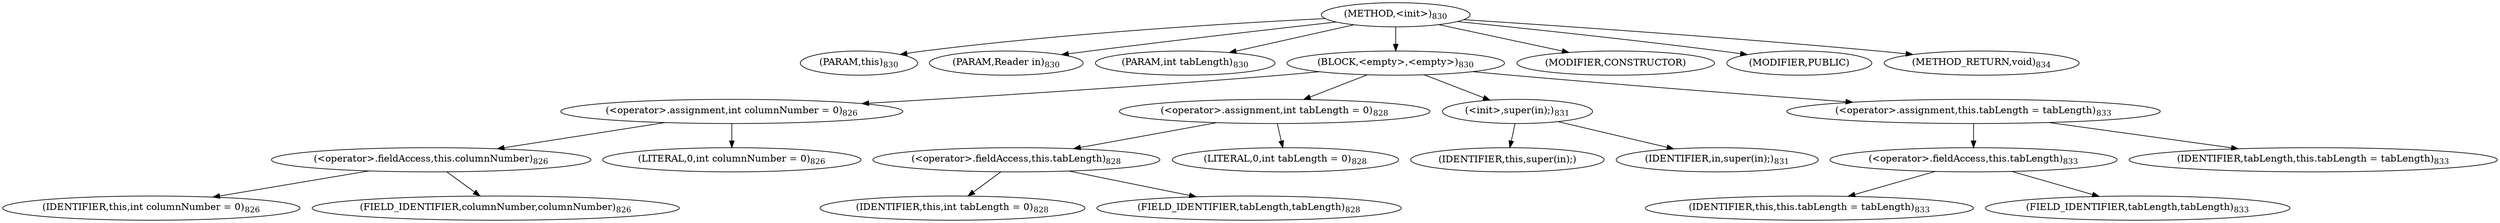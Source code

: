 digraph "&lt;init&gt;" {  
"1944" [label = <(METHOD,&lt;init&gt;)<SUB>830</SUB>> ]
"186" [label = <(PARAM,this)<SUB>830</SUB>> ]
"1945" [label = <(PARAM,Reader in)<SUB>830</SUB>> ]
"1946" [label = <(PARAM,int tabLength)<SUB>830</SUB>> ]
"1947" [label = <(BLOCK,&lt;empty&gt;,&lt;empty&gt;)<SUB>830</SUB>> ]
"1948" [label = <(&lt;operator&gt;.assignment,int columnNumber = 0)<SUB>826</SUB>> ]
"1949" [label = <(&lt;operator&gt;.fieldAccess,this.columnNumber)<SUB>826</SUB>> ]
"1950" [label = <(IDENTIFIER,this,int columnNumber = 0)<SUB>826</SUB>> ]
"1951" [label = <(FIELD_IDENTIFIER,columnNumber,columnNumber)<SUB>826</SUB>> ]
"1952" [label = <(LITERAL,0,int columnNumber = 0)<SUB>826</SUB>> ]
"1953" [label = <(&lt;operator&gt;.assignment,int tabLength = 0)<SUB>828</SUB>> ]
"1954" [label = <(&lt;operator&gt;.fieldAccess,this.tabLength)<SUB>828</SUB>> ]
"1955" [label = <(IDENTIFIER,this,int tabLength = 0)<SUB>828</SUB>> ]
"1956" [label = <(FIELD_IDENTIFIER,tabLength,tabLength)<SUB>828</SUB>> ]
"1957" [label = <(LITERAL,0,int tabLength = 0)<SUB>828</SUB>> ]
"1958" [label = <(&lt;init&gt;,super(in);)<SUB>831</SUB>> ]
"185" [label = <(IDENTIFIER,this,super(in);)> ]
"1959" [label = <(IDENTIFIER,in,super(in);)<SUB>831</SUB>> ]
"1960" [label = <(&lt;operator&gt;.assignment,this.tabLength = tabLength)<SUB>833</SUB>> ]
"1961" [label = <(&lt;operator&gt;.fieldAccess,this.tabLength)<SUB>833</SUB>> ]
"187" [label = <(IDENTIFIER,this,this.tabLength = tabLength)<SUB>833</SUB>> ]
"1962" [label = <(FIELD_IDENTIFIER,tabLength,tabLength)<SUB>833</SUB>> ]
"1963" [label = <(IDENTIFIER,tabLength,this.tabLength = tabLength)<SUB>833</SUB>> ]
"1964" [label = <(MODIFIER,CONSTRUCTOR)> ]
"1965" [label = <(MODIFIER,PUBLIC)> ]
"1966" [label = <(METHOD_RETURN,void)<SUB>834</SUB>> ]
  "1944" -> "186" 
  "1944" -> "1945" 
  "1944" -> "1946" 
  "1944" -> "1947" 
  "1944" -> "1964" 
  "1944" -> "1965" 
  "1944" -> "1966" 
  "1947" -> "1948" 
  "1947" -> "1953" 
  "1947" -> "1958" 
  "1947" -> "1960" 
  "1948" -> "1949" 
  "1948" -> "1952" 
  "1949" -> "1950" 
  "1949" -> "1951" 
  "1953" -> "1954" 
  "1953" -> "1957" 
  "1954" -> "1955" 
  "1954" -> "1956" 
  "1958" -> "185" 
  "1958" -> "1959" 
  "1960" -> "1961" 
  "1960" -> "1963" 
  "1961" -> "187" 
  "1961" -> "1962" 
}
